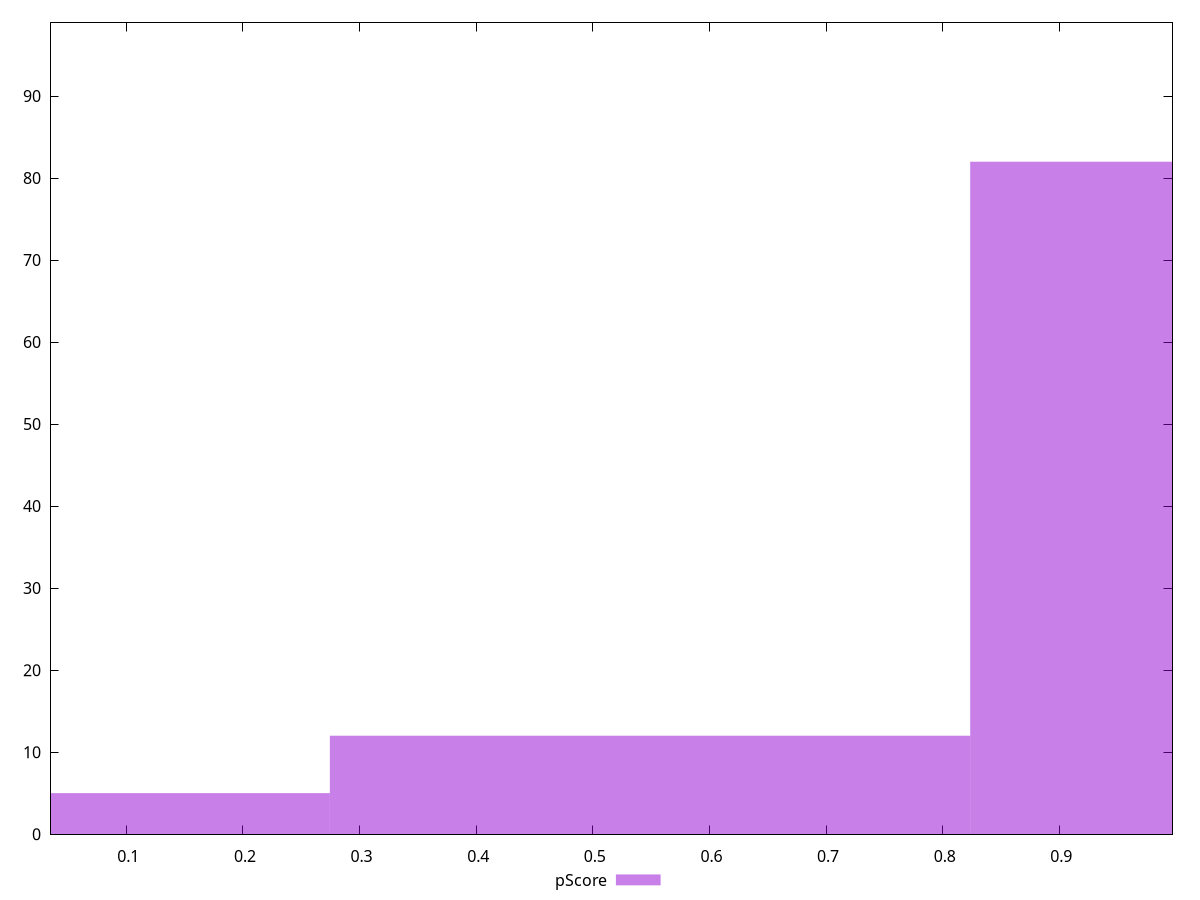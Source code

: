 reset

$pScore <<EOF
1.0981216664276496 82
0 5
0.5490608332138248 12
EOF

set key outside below
set boxwidth 0.5490608332138248
set xrange [0.03456817001124873:0.9970590122061261]
set yrange [0:99]
set trange [0:99]
set style fill transparent solid 0.5 noborder
set terminal svg size 640, 490 enhanced background rgb 'white'
set output "report/report_00029_2021-02-24T13-36-40.390Z/largest-contentful-paint/samples/card/pScore/histogram.svg"

plot $pScore title "pScore" with boxes

reset
